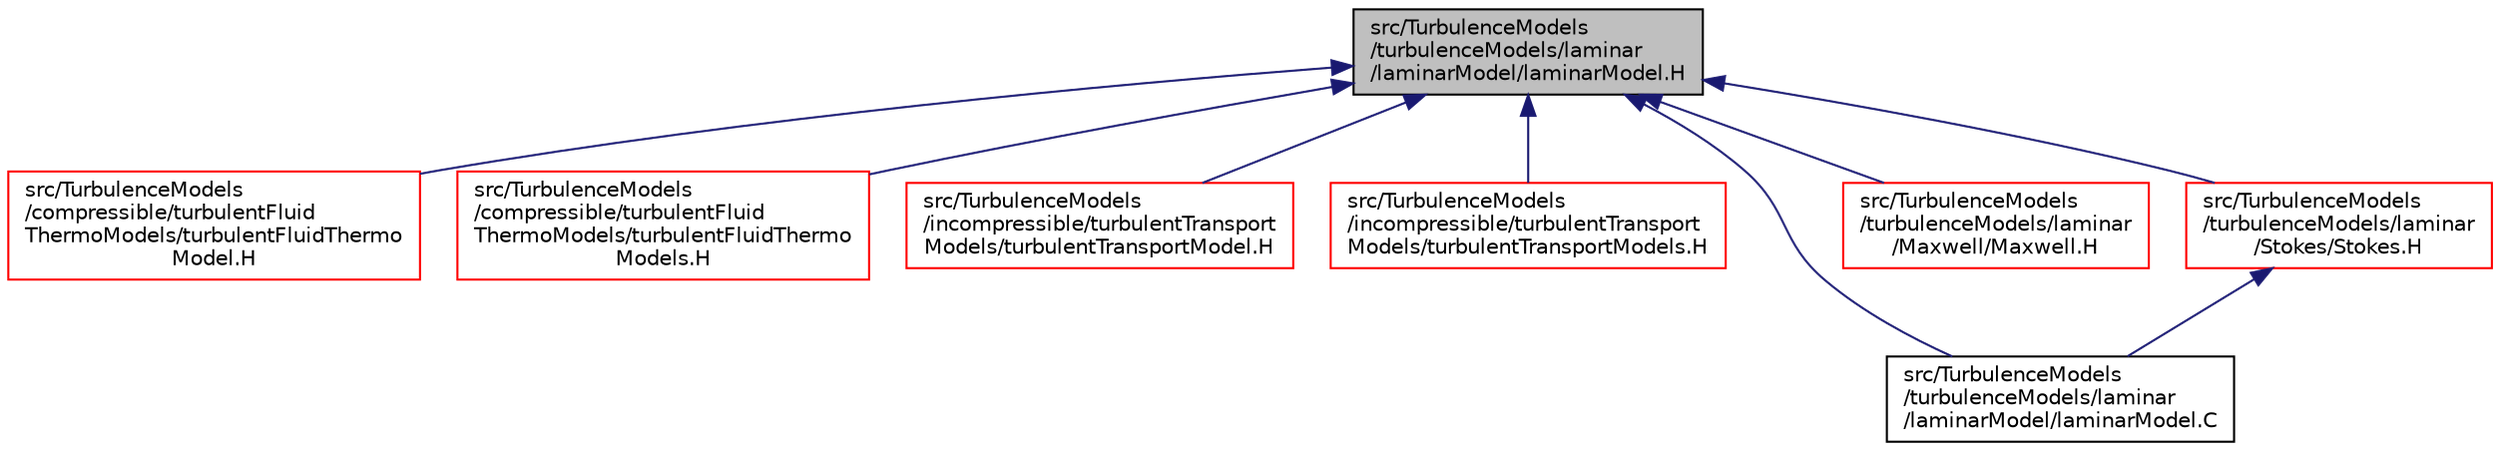 digraph "src/TurbulenceModels/turbulenceModels/laminar/laminarModel/laminarModel.H"
{
  bgcolor="transparent";
  edge [fontname="Helvetica",fontsize="10",labelfontname="Helvetica",labelfontsize="10"];
  node [fontname="Helvetica",fontsize="10",shape=record];
  Node328 [label="src/TurbulenceModels\l/turbulenceModels/laminar\l/laminarModel/laminarModel.H",height=0.2,width=0.4,color="black", fillcolor="grey75", style="filled", fontcolor="black"];
  Node328 -> Node329 [dir="back",color="midnightblue",fontsize="10",style="solid",fontname="Helvetica"];
  Node329 [label="src/TurbulenceModels\l/compressible/turbulentFluid\lThermoModels/turbulentFluidThermo\lModel.H",height=0.2,width=0.4,color="red",URL="$a17672.html"];
  Node328 -> Node393 [dir="back",color="midnightblue",fontsize="10",style="solid",fontname="Helvetica"];
  Node393 [label="src/TurbulenceModels\l/compressible/turbulentFluid\lThermoModels/turbulentFluidThermo\lModels.H",height=0.2,width=0.4,color="red",URL="$a17678.html"];
  Node328 -> Node395 [dir="back",color="midnightblue",fontsize="10",style="solid",fontname="Helvetica"];
  Node395 [label="src/TurbulenceModels\l/incompressible/turbulentTransport\lModels/turbulentTransportModel.H",height=0.2,width=0.4,color="red",URL="$a17732.html"];
  Node328 -> Node409 [dir="back",color="midnightblue",fontsize="10",style="solid",fontname="Helvetica"];
  Node409 [label="src/TurbulenceModels\l/incompressible/turbulentTransport\lModels/turbulentTransportModels.H",height=0.2,width=0.4,color="red",URL="$a17738.html"];
  Node328 -> Node411 [dir="back",color="midnightblue",fontsize="10",style="solid",fontname="Helvetica"];
  Node411 [label="src/TurbulenceModels\l/turbulenceModels/laminar\l/laminarModel/laminarModel.C",height=0.2,width=0.4,color="black",URL="$a17918.html"];
  Node328 -> Node412 [dir="back",color="midnightblue",fontsize="10",style="solid",fontname="Helvetica"];
  Node412 [label="src/TurbulenceModels\l/turbulenceModels/laminar\l/Maxwell/Maxwell.H",height=0.2,width=0.4,color="red",URL="$a17930.html"];
  Node328 -> Node414 [dir="back",color="midnightblue",fontsize="10",style="solid",fontname="Helvetica"];
  Node414 [label="src/TurbulenceModels\l/turbulenceModels/laminar\l/Stokes/Stokes.H",height=0.2,width=0.4,color="red",URL="$a17936.html"];
  Node414 -> Node411 [dir="back",color="midnightblue",fontsize="10",style="solid",fontname="Helvetica"];
}
